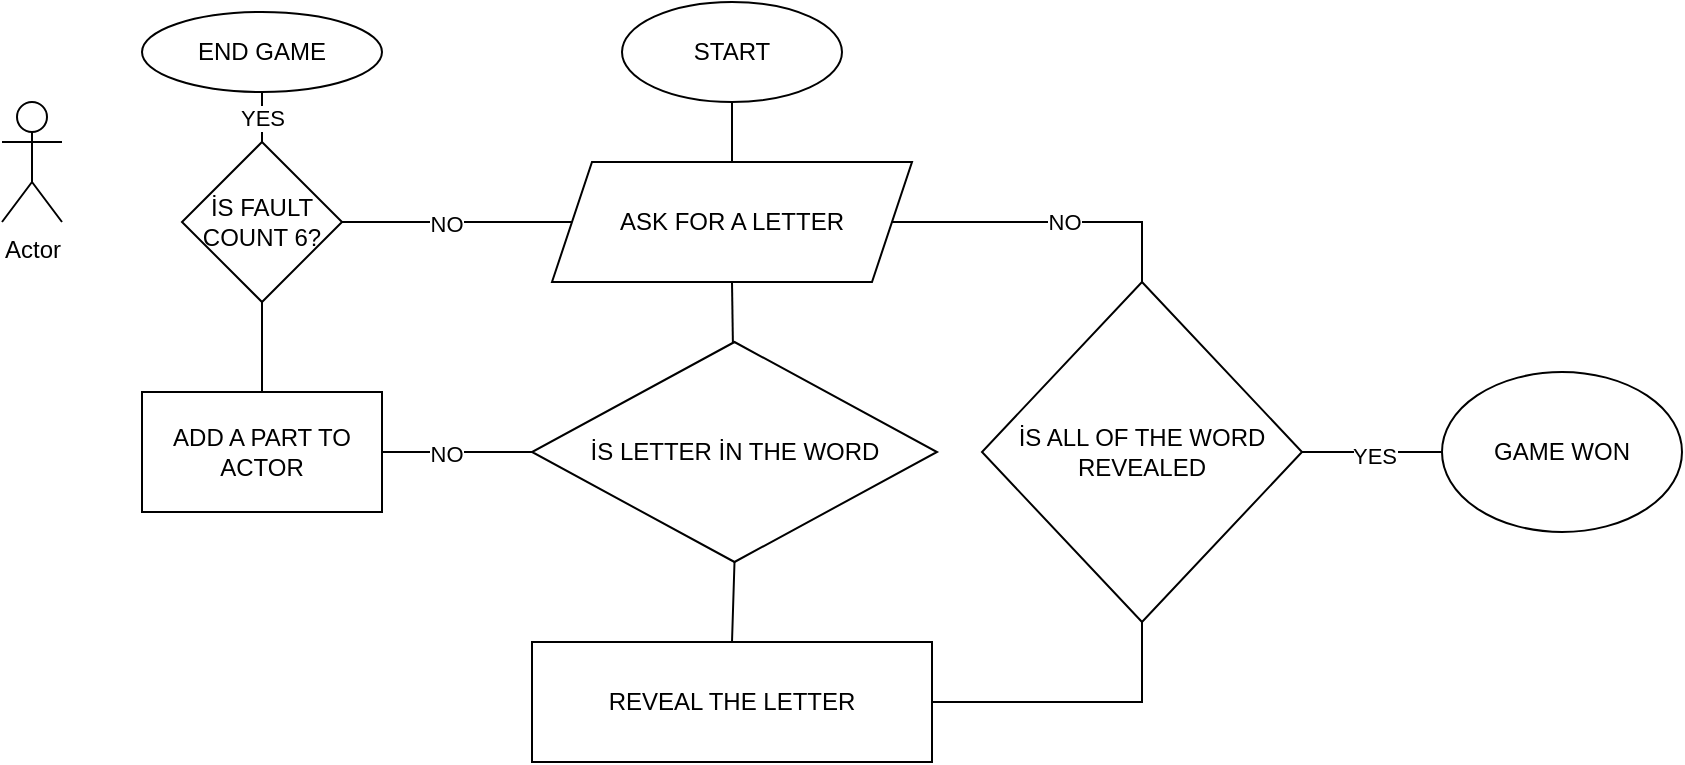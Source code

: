 <mxfile version="20.3.7" type="github"><diagram id="AP38ygXoeu4ysR7A_ccR" name="Page-1"><mxGraphModel dx="946" dy="543" grid="1" gridSize="10" guides="1" tooltips="1" connect="1" arrows="1" fold="1" page="1" pageScale="1" pageWidth="850" pageHeight="1100" math="0" shadow="0"><root><mxCell id="0"/><mxCell id="1" parent="0"/><mxCell id="SldFRvs1pinfJitEduNW-2" value="Actor" style="shape=umlActor;verticalLabelPosition=bottom;verticalAlign=top;html=1;outlineConnect=0;" vertex="1" parent="1"><mxGeometry x="50" y="150" width="30" height="60" as="geometry"/></mxCell><mxCell id="SldFRvs1pinfJitEduNW-4" value="START" style="ellipse;whiteSpace=wrap;html=1;rounded=1;" vertex="1" parent="1"><mxGeometry x="360" y="100" width="110" height="50" as="geometry"/></mxCell><mxCell id="SldFRvs1pinfJitEduNW-5" value="ASK FOR A LETTER" style="shape=parallelogram;perimeter=parallelogramPerimeter;whiteSpace=wrap;html=1;fixedSize=1;rounded=0;" vertex="1" parent="1"><mxGeometry x="325" y="180" width="180" height="60" as="geometry"/></mxCell><mxCell id="SldFRvs1pinfJitEduNW-6" value="ADD A PART TO ACTOR" style="rounded=0;whiteSpace=wrap;html=1;" vertex="1" parent="1"><mxGeometry x="120" y="295" width="120" height="60" as="geometry"/></mxCell><mxCell id="SldFRvs1pinfJitEduNW-7" value="İS LETTER İN THE WORD" style="rhombus;whiteSpace=wrap;html=1;rounded=0;" vertex="1" parent="1"><mxGeometry x="315" y="270" width="202.5" height="110" as="geometry"/></mxCell><mxCell id="SldFRvs1pinfJitEduNW-8" value="" style="endArrow=none;html=1;rounded=0;entryX=0;entryY=0.5;entryDx=0;entryDy=0;exitX=1;exitY=0.5;exitDx=0;exitDy=0;" edge="1" parent="1" source="SldFRvs1pinfJitEduNW-6" target="SldFRvs1pinfJitEduNW-7"><mxGeometry width="50" height="50" relative="1" as="geometry"><mxPoint x="240" y="314.5" as="sourcePoint"/><mxPoint x="380" y="314.5" as="targetPoint"/></mxGeometry></mxCell><mxCell id="SldFRvs1pinfJitEduNW-9" value="NO" style="edgeLabel;html=1;align=center;verticalAlign=middle;resizable=0;points=[];" vertex="1" connectable="0" parent="SldFRvs1pinfJitEduNW-8"><mxGeometry x="-0.159" y="-1" relative="1" as="geometry"><mxPoint as="offset"/></mxGeometry></mxCell><mxCell id="SldFRvs1pinfJitEduNW-11" value="" style="endArrow=none;html=1;rounded=0;entryX=1;entryY=0.5;entryDx=0;entryDy=0;exitX=1;exitY=0.5;exitDx=0;exitDy=0;" edge="1" parent="1" source="SldFRvs1pinfJitEduNW-14" target="SldFRvs1pinfJitEduNW-5"><mxGeometry width="50" height="50" relative="1" as="geometry"><mxPoint x="520" y="450" as="sourcePoint"/><mxPoint x="600" y="210" as="targetPoint"/><Array as="points"><mxPoint x="620" y="450"/><mxPoint x="620" y="210"/></Array></mxGeometry></mxCell><mxCell id="SldFRvs1pinfJitEduNW-28" value="NO" style="edgeLabel;html=1;align=center;verticalAlign=middle;resizable=0;points=[];" vertex="1" connectable="0" parent="SldFRvs1pinfJitEduNW-11"><mxGeometry x="0.634" relative="1" as="geometry"><mxPoint as="offset"/></mxGeometry></mxCell><mxCell id="SldFRvs1pinfJitEduNW-13" value="" style="endArrow=none;html=1;rounded=0;entryX=0.5;entryY=1;entryDx=0;entryDy=0;" edge="1" parent="1" source="SldFRvs1pinfJitEduNW-7" target="SldFRvs1pinfJitEduNW-5"><mxGeometry width="50" height="50" relative="1" as="geometry"><mxPoint x="400" y="400" as="sourcePoint"/><mxPoint x="450" y="350" as="targetPoint"/></mxGeometry></mxCell><mxCell id="SldFRvs1pinfJitEduNW-14" value="REVEAL THE LETTER" style="rounded=0;whiteSpace=wrap;html=1;" vertex="1" parent="1"><mxGeometry x="315" y="420" width="200" height="60" as="geometry"/></mxCell><mxCell id="SldFRvs1pinfJitEduNW-15" value="" style="endArrow=none;html=1;rounded=0;exitX=0.5;exitY=0;exitDx=0;exitDy=0;entryX=0.5;entryY=1;entryDx=0;entryDy=0;" edge="1" parent="1" source="SldFRvs1pinfJitEduNW-14" target="SldFRvs1pinfJitEduNW-7"><mxGeometry width="50" height="50" relative="1" as="geometry"><mxPoint x="400" y="400" as="sourcePoint"/><mxPoint x="450" y="350" as="targetPoint"/></mxGeometry></mxCell><mxCell id="SldFRvs1pinfJitEduNW-16" value="" style="endArrow=none;html=1;rounded=0;entryX=0.5;entryY=1;entryDx=0;entryDy=0;exitX=0.5;exitY=0;exitDx=0;exitDy=0;" edge="1" parent="1" source="SldFRvs1pinfJitEduNW-5" target="SldFRvs1pinfJitEduNW-4"><mxGeometry width="50" height="50" relative="1" as="geometry"><mxPoint x="400" y="400" as="sourcePoint"/><mxPoint x="450" y="350" as="targetPoint"/></mxGeometry></mxCell><mxCell id="SldFRvs1pinfJitEduNW-17" value="" style="endArrow=none;html=1;rounded=0;exitX=0.5;exitY=0;exitDx=0;exitDy=0;entryX=0;entryY=0.5;entryDx=0;entryDy=0;" edge="1" parent="1" source="SldFRvs1pinfJitEduNW-6" target="SldFRvs1pinfJitEduNW-5"><mxGeometry width="50" height="50" relative="1" as="geometry"><mxPoint x="400" y="400" as="sourcePoint"/><mxPoint x="450" y="350" as="targetPoint"/><Array as="points"><mxPoint x="180" y="210"/></Array></mxGeometry></mxCell><mxCell id="SldFRvs1pinfJitEduNW-19" value="NO" style="edgeLabel;html=1;align=center;verticalAlign=middle;resizable=0;points=[];" vertex="1" connectable="0" parent="SldFRvs1pinfJitEduNW-17"><mxGeometry x="0.475" y="-1" relative="1" as="geometry"><mxPoint as="offset"/></mxGeometry></mxCell><mxCell id="SldFRvs1pinfJitEduNW-18" value="İS FAULT COUNT 6?" style="rhombus;whiteSpace=wrap;html=1;rounded=0;" vertex="1" parent="1"><mxGeometry x="140" y="170" width="80" height="80" as="geometry"/></mxCell><mxCell id="SldFRvs1pinfJitEduNW-21" value="END GAME" style="ellipse;whiteSpace=wrap;html=1;rounded=0;" vertex="1" parent="1"><mxGeometry x="120" y="105" width="120" height="40" as="geometry"/></mxCell><mxCell id="SldFRvs1pinfJitEduNW-22" value="YES" style="endArrow=none;html=1;rounded=0;exitX=0.5;exitY=0;exitDx=0;exitDy=0;entryX=0.5;entryY=1;entryDx=0;entryDy=0;" edge="1" parent="1" source="SldFRvs1pinfJitEduNW-18" target="SldFRvs1pinfJitEduNW-21"><mxGeometry width="50" height="50" relative="1" as="geometry"><mxPoint x="400" y="400" as="sourcePoint"/><mxPoint x="450" y="350" as="targetPoint"/></mxGeometry></mxCell><mxCell id="SldFRvs1pinfJitEduNW-23" value="İS ALL OF THE WORD REVEALED" style="rhombus;whiteSpace=wrap;html=1;rounded=0;" vertex="1" parent="1"><mxGeometry x="540" y="240" width="160" height="170" as="geometry"/></mxCell><mxCell id="SldFRvs1pinfJitEduNW-24" value="GAME WON" style="ellipse;whiteSpace=wrap;html=1;rounded=0;" vertex="1" parent="1"><mxGeometry x="770" y="285" width="120" height="80" as="geometry"/></mxCell><mxCell id="SldFRvs1pinfJitEduNW-25" value="" style="endArrow=none;html=1;rounded=0;entryX=1;entryY=0.5;entryDx=0;entryDy=0;exitX=0;exitY=0.5;exitDx=0;exitDy=0;" edge="1" parent="1" source="SldFRvs1pinfJitEduNW-24" target="SldFRvs1pinfJitEduNW-23"><mxGeometry width="50" height="50" relative="1" as="geometry"><mxPoint x="400" y="400" as="sourcePoint"/><mxPoint x="450" y="350" as="targetPoint"/></mxGeometry></mxCell><mxCell id="SldFRvs1pinfJitEduNW-27" value="YES" style="edgeLabel;html=1;align=center;verticalAlign=middle;resizable=0;points=[];" vertex="1" connectable="0" parent="SldFRvs1pinfJitEduNW-25"><mxGeometry x="-0.029" y="2" relative="1" as="geometry"><mxPoint as="offset"/></mxGeometry></mxCell></root></mxGraphModel></diagram></mxfile>